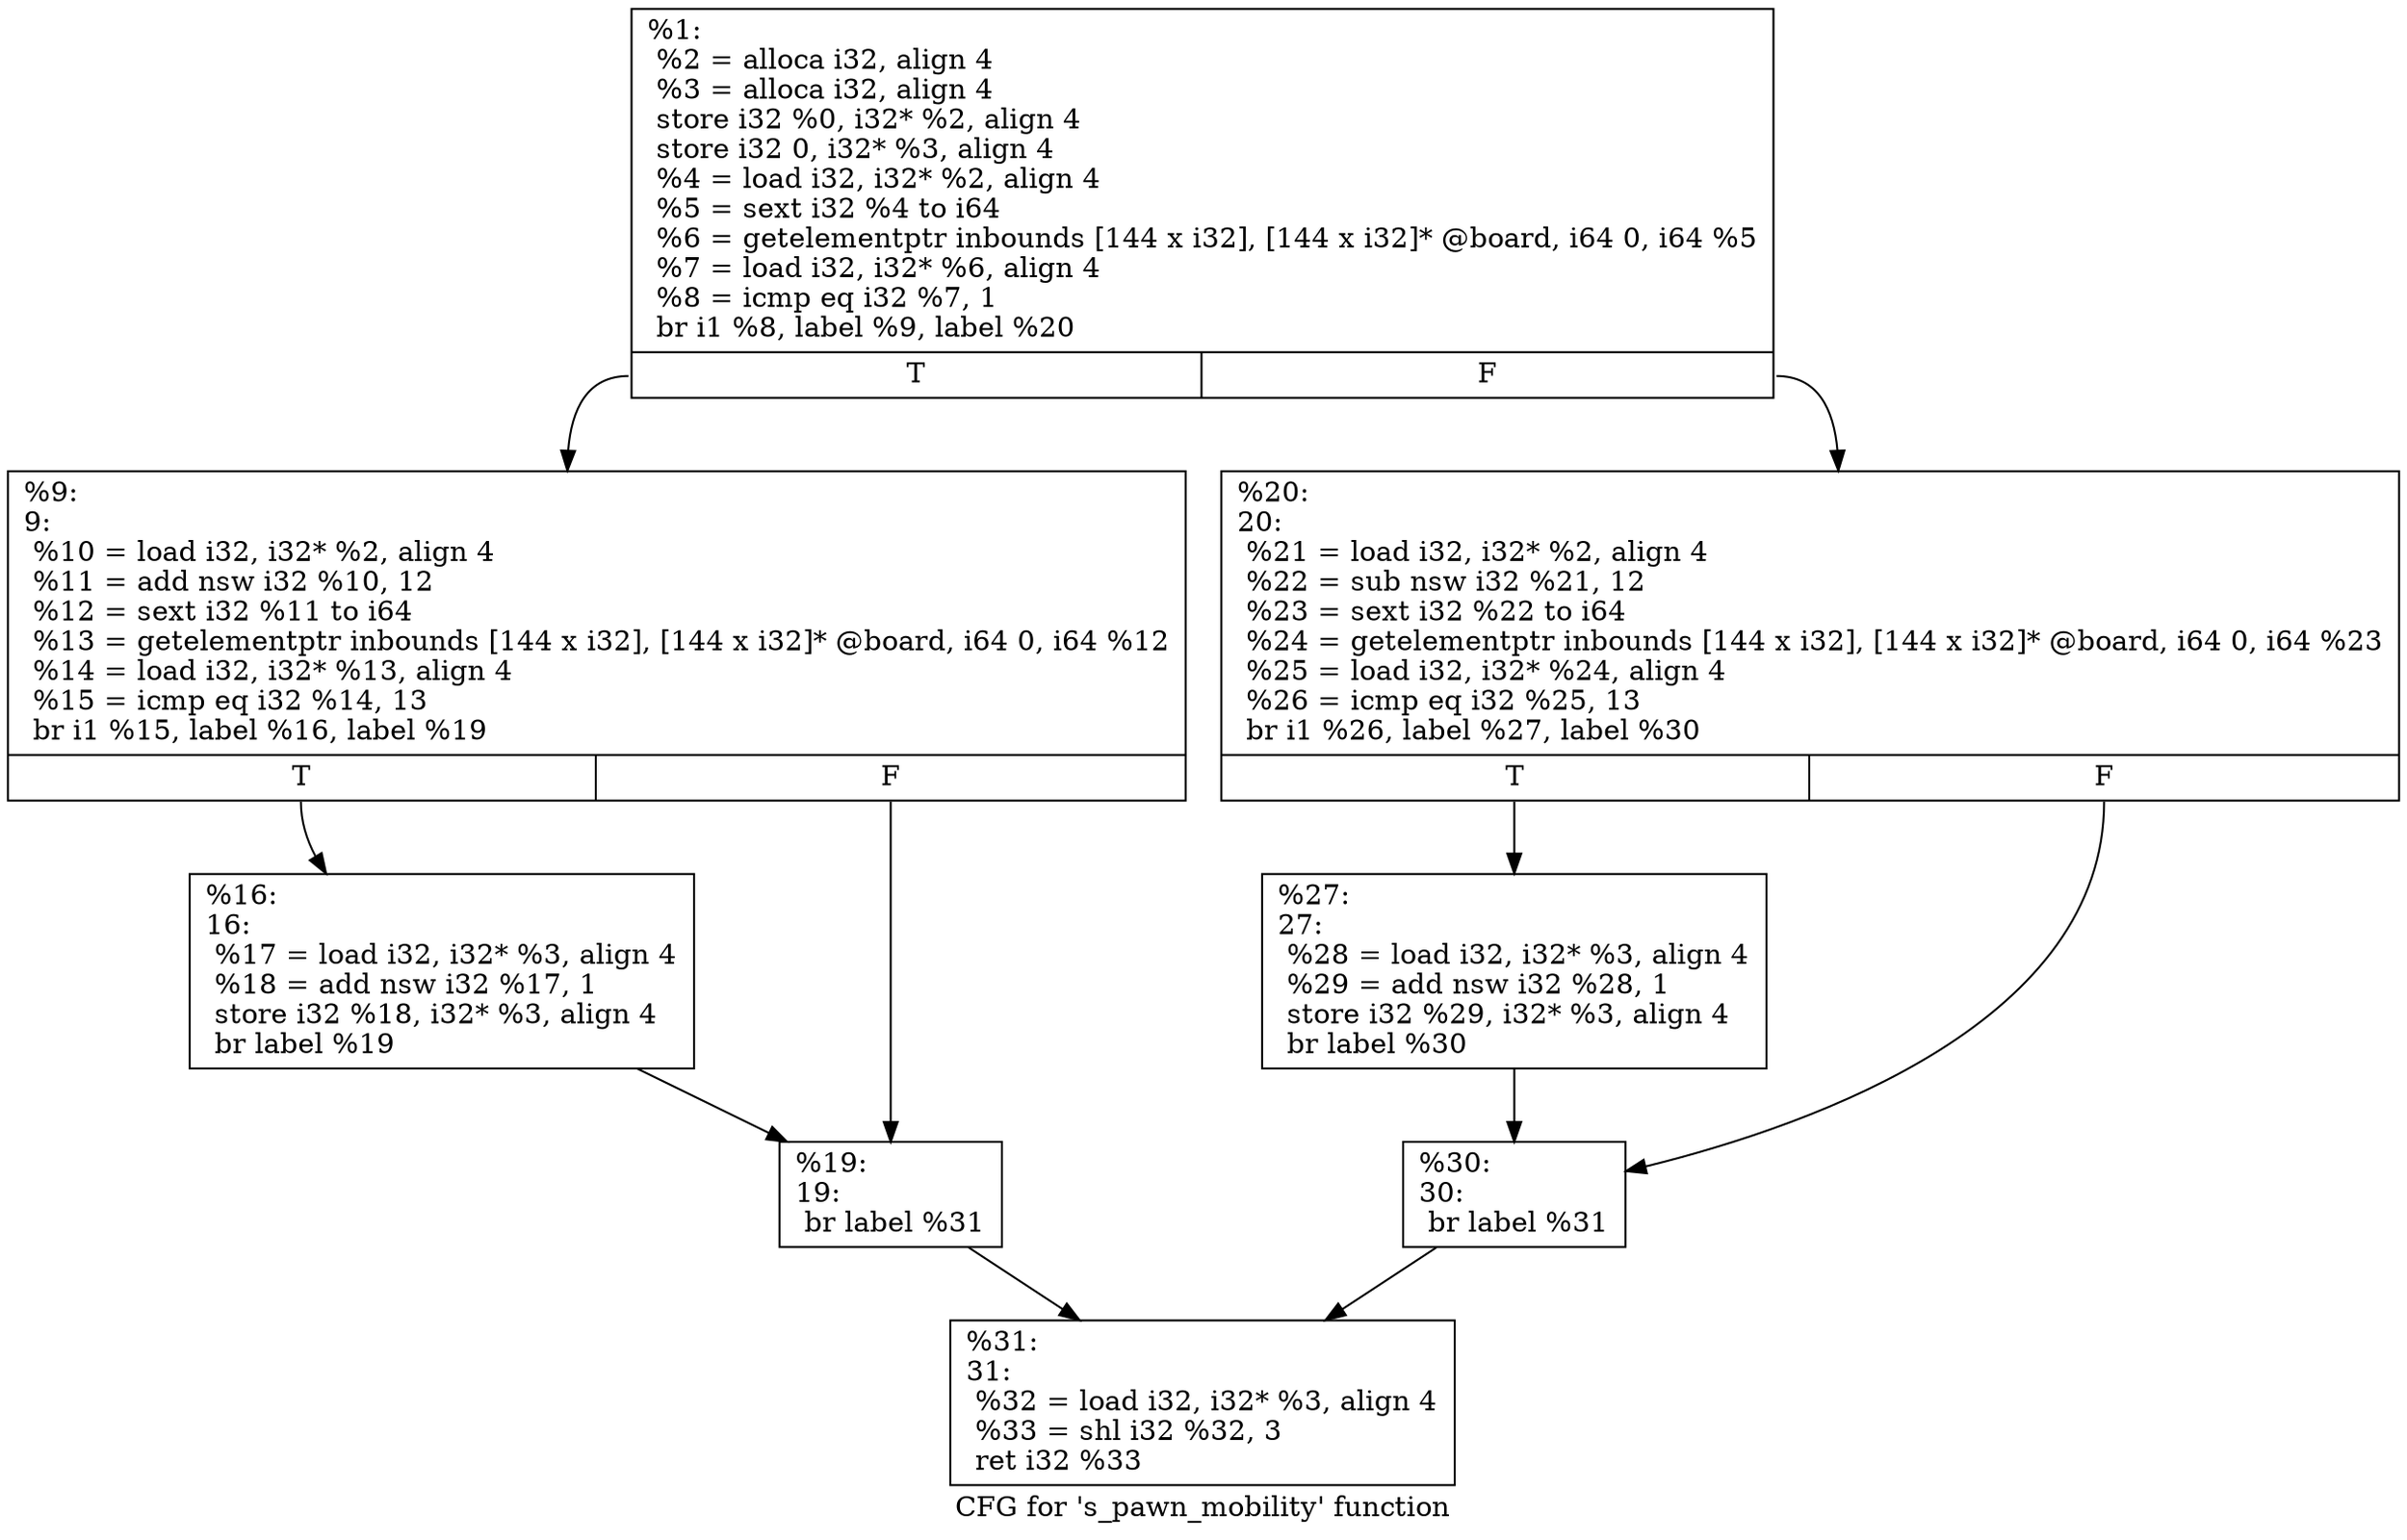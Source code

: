 digraph "CFG for 's_pawn_mobility' function" {
	label="CFG for 's_pawn_mobility' function";

	Node0x254bd20 [shape=record,label="{%1:\l  %2 = alloca i32, align 4\l  %3 = alloca i32, align 4\l  store i32 %0, i32* %2, align 4\l  store i32 0, i32* %3, align 4\l  %4 = load i32, i32* %2, align 4\l  %5 = sext i32 %4 to i64\l  %6 = getelementptr inbounds [144 x i32], [144 x i32]* @board, i64 0, i64 %5\l  %7 = load i32, i32* %6, align 4\l  %8 = icmp eq i32 %7, 1\l  br i1 %8, label %9, label %20\l|{<s0>T|<s1>F}}"];
	Node0x254bd20:s0 -> Node0x254bd70;
	Node0x254bd20:s1 -> Node0x254be60;
	Node0x254bd70 [shape=record,label="{%9:\l9:                                                \l  %10 = load i32, i32* %2, align 4\l  %11 = add nsw i32 %10, 12\l  %12 = sext i32 %11 to i64\l  %13 = getelementptr inbounds [144 x i32], [144 x i32]* @board, i64 0, i64 %12\l  %14 = load i32, i32* %13, align 4\l  %15 = icmp eq i32 %14, 13\l  br i1 %15, label %16, label %19\l|{<s0>T|<s1>F}}"];
	Node0x254bd70:s0 -> Node0x254bdc0;
	Node0x254bd70:s1 -> Node0x254be10;
	Node0x254bdc0 [shape=record,label="{%16:\l16:                                               \l  %17 = load i32, i32* %3, align 4\l  %18 = add nsw i32 %17, 1\l  store i32 %18, i32* %3, align 4\l  br label %19\l}"];
	Node0x254bdc0 -> Node0x254be10;
	Node0x254be10 [shape=record,label="{%19:\l19:                                               \l  br label %31\l}"];
	Node0x254be10 -> Node0x254bf50;
	Node0x254be60 [shape=record,label="{%20:\l20:                                               \l  %21 = load i32, i32* %2, align 4\l  %22 = sub nsw i32 %21, 12\l  %23 = sext i32 %22 to i64\l  %24 = getelementptr inbounds [144 x i32], [144 x i32]* @board, i64 0, i64 %23\l  %25 = load i32, i32* %24, align 4\l  %26 = icmp eq i32 %25, 13\l  br i1 %26, label %27, label %30\l|{<s0>T|<s1>F}}"];
	Node0x254be60:s0 -> Node0x254beb0;
	Node0x254be60:s1 -> Node0x254bf00;
	Node0x254beb0 [shape=record,label="{%27:\l27:                                               \l  %28 = load i32, i32* %3, align 4\l  %29 = add nsw i32 %28, 1\l  store i32 %29, i32* %3, align 4\l  br label %30\l}"];
	Node0x254beb0 -> Node0x254bf00;
	Node0x254bf00 [shape=record,label="{%30:\l30:                                               \l  br label %31\l}"];
	Node0x254bf00 -> Node0x254bf50;
	Node0x254bf50 [shape=record,label="{%31:\l31:                                               \l  %32 = load i32, i32* %3, align 4\l  %33 = shl i32 %32, 3\l  ret i32 %33\l}"];
}
